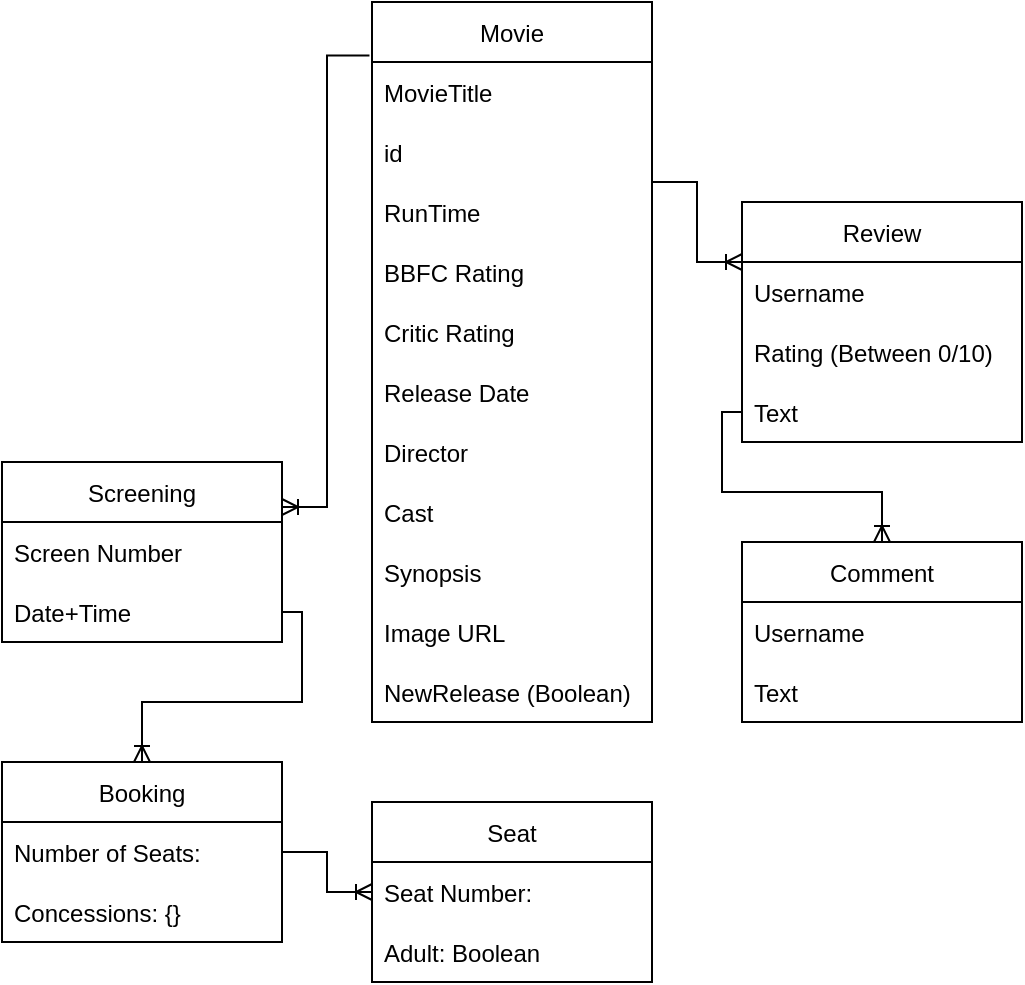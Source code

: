 <mxfile version="15.9.6" type="device"><diagram id="A0dSu0BQhiuB0bWfsTnR" name="Page-1"><mxGraphModel dx="1830" dy="1033" grid="1" gridSize="10" guides="1" tooltips="1" connect="1" arrows="1" fold="1" page="1" pageScale="1" pageWidth="850" pageHeight="1100" math="0" shadow="0"><root><mxCell id="0"/><mxCell id="1" parent="0"/><mxCell id="LzIIMlP0dTi5-FkGWKW--1" value="Booking" style="swimlane;fontStyle=0;childLayout=stackLayout;horizontal=1;startSize=30;horizontalStack=0;resizeParent=1;resizeParentMax=0;resizeLast=0;collapsible=1;marginBottom=0;" parent="1" vertex="1"><mxGeometry x="170" y="530" width="140" height="90" as="geometry"/></mxCell><mxCell id="LzIIMlP0dTi5-FkGWKW--2" value="Number of Seats:" style="text;strokeColor=none;fillColor=none;align=left;verticalAlign=middle;spacingLeft=4;spacingRight=4;overflow=hidden;points=[[0,0.5],[1,0.5]];portConstraint=eastwest;rotatable=0;" parent="LzIIMlP0dTi5-FkGWKW--1" vertex="1"><mxGeometry y="30" width="140" height="30" as="geometry"/></mxCell><mxCell id="LzIIMlP0dTi5-FkGWKW--4" value="Concessions: {}" style="text;strokeColor=none;fillColor=none;align=left;verticalAlign=middle;spacingLeft=4;spacingRight=4;overflow=hidden;points=[[0,0.5],[1,0.5]];portConstraint=eastwest;rotatable=0;" parent="LzIIMlP0dTi5-FkGWKW--1" vertex="1"><mxGeometry y="60" width="140" height="30" as="geometry"/></mxCell><mxCell id="LzIIMlP0dTi5-FkGWKW--5" value="Comment" style="swimlane;fontStyle=0;childLayout=stackLayout;horizontal=1;startSize=30;horizontalStack=0;resizeParent=1;resizeParentMax=0;resizeLast=0;collapsible=1;marginBottom=0;" parent="1" vertex="1"><mxGeometry x="540" y="420" width="140" height="90" as="geometry"/></mxCell><mxCell id="LzIIMlP0dTi5-FkGWKW--6" value="Username" style="text;strokeColor=none;fillColor=none;align=left;verticalAlign=middle;spacingLeft=4;spacingRight=4;overflow=hidden;points=[[0,0.5],[1,0.5]];portConstraint=eastwest;rotatable=0;" parent="LzIIMlP0dTi5-FkGWKW--5" vertex="1"><mxGeometry y="30" width="140" height="30" as="geometry"/></mxCell><mxCell id="LzIIMlP0dTi5-FkGWKW--7" value="Text" style="text;strokeColor=none;fillColor=none;align=left;verticalAlign=middle;spacingLeft=4;spacingRight=4;overflow=hidden;points=[[0,0.5],[1,0.5]];portConstraint=eastwest;rotatable=0;" parent="LzIIMlP0dTi5-FkGWKW--5" vertex="1"><mxGeometry y="60" width="140" height="30" as="geometry"/></mxCell><mxCell id="LzIIMlP0dTi5-FkGWKW--9" value="Screening" style="swimlane;fontStyle=0;childLayout=stackLayout;horizontal=1;startSize=30;horizontalStack=0;resizeParent=1;resizeParentMax=0;resizeLast=0;collapsible=1;marginBottom=0;" parent="1" vertex="1"><mxGeometry x="170" y="380" width="140" height="90" as="geometry"/></mxCell><mxCell id="LzIIMlP0dTi5-FkGWKW--10" value="Screen Number" style="text;strokeColor=none;fillColor=none;align=left;verticalAlign=middle;spacingLeft=4;spacingRight=4;overflow=hidden;points=[[0,0.5],[1,0.5]];portConstraint=eastwest;rotatable=0;" parent="LzIIMlP0dTi5-FkGWKW--9" vertex="1"><mxGeometry y="30" width="140" height="30" as="geometry"/></mxCell><mxCell id="LzIIMlP0dTi5-FkGWKW--11" value="Date+Time" style="text;strokeColor=none;fillColor=none;align=left;verticalAlign=middle;spacingLeft=4;spacingRight=4;overflow=hidden;points=[[0,0.5],[1,0.5]];portConstraint=eastwest;rotatable=0;" parent="LzIIMlP0dTi5-FkGWKW--9" vertex="1"><mxGeometry y="60" width="140" height="30" as="geometry"/></mxCell><mxCell id="LzIIMlP0dTi5-FkGWKW--13" value="Review" style="swimlane;fontStyle=0;childLayout=stackLayout;horizontal=1;startSize=30;horizontalStack=0;resizeParent=1;resizeParentMax=0;resizeLast=0;collapsible=1;marginBottom=0;" parent="1" vertex="1"><mxGeometry x="540" y="250" width="140" height="120" as="geometry"/></mxCell><mxCell id="LzIIMlP0dTi5-FkGWKW--14" value="Username" style="text;strokeColor=none;fillColor=none;align=left;verticalAlign=middle;spacingLeft=4;spacingRight=4;overflow=hidden;points=[[0,0.5],[1,0.5]];portConstraint=eastwest;rotatable=0;" parent="LzIIMlP0dTi5-FkGWKW--13" vertex="1"><mxGeometry y="30" width="140" height="30" as="geometry"/></mxCell><mxCell id="LzIIMlP0dTi5-FkGWKW--15" value="Rating (Between 0/10)" style="text;strokeColor=none;fillColor=none;align=left;verticalAlign=middle;spacingLeft=4;spacingRight=4;overflow=hidden;points=[[0,0.5],[1,0.5]];portConstraint=eastwest;rotatable=0;" parent="LzIIMlP0dTi5-FkGWKW--13" vertex="1"><mxGeometry y="60" width="140" height="30" as="geometry"/></mxCell><mxCell id="LzIIMlP0dTi5-FkGWKW--16" value="Text" style="text;strokeColor=none;fillColor=none;align=left;verticalAlign=middle;spacingLeft=4;spacingRight=4;overflow=hidden;points=[[0,0.5],[1,0.5]];portConstraint=eastwest;rotatable=0;" parent="LzIIMlP0dTi5-FkGWKW--13" vertex="1"><mxGeometry y="90" width="140" height="30" as="geometry"/></mxCell><mxCell id="LzIIMlP0dTi5-FkGWKW--17" value="Movie" style="swimlane;fontStyle=0;childLayout=stackLayout;horizontal=1;startSize=30;horizontalStack=0;resizeParent=1;resizeParentMax=0;resizeLast=0;collapsible=1;marginBottom=0;" parent="1" vertex="1"><mxGeometry x="355" y="150" width="140" height="360" as="geometry"/></mxCell><mxCell id="LzIIMlP0dTi5-FkGWKW--18" value="MovieTitle" style="text;strokeColor=none;fillColor=none;align=left;verticalAlign=middle;spacingLeft=4;spacingRight=4;overflow=hidden;points=[[0,0.5],[1,0.5]];portConstraint=eastwest;rotatable=0;" parent="LzIIMlP0dTi5-FkGWKW--17" vertex="1"><mxGeometry y="30" width="140" height="30" as="geometry"/></mxCell><mxCell id="rZH5cQTzMPYNWlL7GfKY-3" value="id" style="text;strokeColor=none;fillColor=none;align=left;verticalAlign=middle;spacingLeft=4;spacingRight=4;overflow=hidden;points=[[0,0.5],[1,0.5]];portConstraint=eastwest;rotatable=0;" parent="LzIIMlP0dTi5-FkGWKW--17" vertex="1"><mxGeometry y="60" width="140" height="30" as="geometry"/></mxCell><mxCell id="LzIIMlP0dTi5-FkGWKW--19" value="RunTime" style="text;strokeColor=none;fillColor=none;align=left;verticalAlign=middle;spacingLeft=4;spacingRight=4;overflow=hidden;points=[[0,0.5],[1,0.5]];portConstraint=eastwest;rotatable=0;" parent="LzIIMlP0dTi5-FkGWKW--17" vertex="1"><mxGeometry y="90" width="140" height="30" as="geometry"/></mxCell><mxCell id="LzIIMlP0dTi5-FkGWKW--20" value="BBFC Rating" style="text;strokeColor=none;fillColor=none;align=left;verticalAlign=middle;spacingLeft=4;spacingRight=4;overflow=hidden;points=[[0,0.5],[1,0.5]];portConstraint=eastwest;rotatable=0;" parent="LzIIMlP0dTi5-FkGWKW--17" vertex="1"><mxGeometry y="120" width="140" height="30" as="geometry"/></mxCell><mxCell id="LzIIMlP0dTi5-FkGWKW--35" value="Critic Rating" style="text;strokeColor=none;fillColor=none;align=left;verticalAlign=middle;spacingLeft=4;spacingRight=4;overflow=hidden;points=[[0,0.5],[1,0.5]];portConstraint=eastwest;rotatable=0;" parent="LzIIMlP0dTi5-FkGWKW--17" vertex="1"><mxGeometry y="150" width="140" height="30" as="geometry"/></mxCell><mxCell id="LzIIMlP0dTi5-FkGWKW--34" value="Release Date" style="text;strokeColor=none;fillColor=none;align=left;verticalAlign=middle;spacingLeft=4;spacingRight=4;overflow=hidden;points=[[0,0.5],[1,0.5]];portConstraint=eastwest;rotatable=0;" parent="LzIIMlP0dTi5-FkGWKW--17" vertex="1"><mxGeometry y="180" width="140" height="30" as="geometry"/></mxCell><mxCell id="LzIIMlP0dTi5-FkGWKW--36" value="Director" style="text;strokeColor=none;fillColor=none;align=left;verticalAlign=middle;spacingLeft=4;spacingRight=4;overflow=hidden;points=[[0,0.5],[1,0.5]];portConstraint=eastwest;rotatable=0;" parent="LzIIMlP0dTi5-FkGWKW--17" vertex="1"><mxGeometry y="210" width="140" height="30" as="geometry"/></mxCell><mxCell id="LzIIMlP0dTi5-FkGWKW--33" value="Cast" style="text;strokeColor=none;fillColor=none;align=left;verticalAlign=middle;spacingLeft=4;spacingRight=4;overflow=hidden;points=[[0,0.5],[1,0.5]];portConstraint=eastwest;rotatable=0;" parent="LzIIMlP0dTi5-FkGWKW--17" vertex="1"><mxGeometry y="240" width="140" height="30" as="geometry"/></mxCell><mxCell id="LzIIMlP0dTi5-FkGWKW--32" value="Synopsis" style="text;strokeColor=none;fillColor=none;align=left;verticalAlign=middle;spacingLeft=4;spacingRight=4;overflow=hidden;points=[[0,0.5],[1,0.5]];portConstraint=eastwest;rotatable=0;" parent="LzIIMlP0dTi5-FkGWKW--17" vertex="1"><mxGeometry y="270" width="140" height="30" as="geometry"/></mxCell><mxCell id="rZH5cQTzMPYNWlL7GfKY-1" value="Image URL" style="text;strokeColor=none;fillColor=none;align=left;verticalAlign=middle;spacingLeft=4;spacingRight=4;overflow=hidden;points=[[0,0.5],[1,0.5]];portConstraint=eastwest;rotatable=0;" parent="LzIIMlP0dTi5-FkGWKW--17" vertex="1"><mxGeometry y="300" width="140" height="30" as="geometry"/></mxCell><mxCell id="rZH5cQTzMPYNWlL7GfKY-2" value="NewRelease (Boolean)" style="text;strokeColor=none;fillColor=none;align=left;verticalAlign=middle;spacingLeft=4;spacingRight=4;overflow=hidden;points=[[0,0.5],[1,0.5]];portConstraint=eastwest;rotatable=0;" parent="LzIIMlP0dTi5-FkGWKW--17" vertex="1"><mxGeometry y="330" width="140" height="30" as="geometry"/></mxCell><mxCell id="LzIIMlP0dTi5-FkGWKW--21" value="" style="edgeStyle=orthogonalEdgeStyle;fontSize=12;html=1;endArrow=ERoneToMany;rounded=0;exitX=1;exitY=0.25;exitDx=0;exitDy=0;entryX=0;entryY=0.25;entryDx=0;entryDy=0;" parent="1" source="LzIIMlP0dTi5-FkGWKW--17" target="LzIIMlP0dTi5-FkGWKW--13" edge="1"><mxGeometry width="100" height="100" relative="1" as="geometry"><mxPoint x="700" y="260" as="sourcePoint"/><mxPoint x="800" y="160" as="targetPoint"/></mxGeometry></mxCell><mxCell id="LzIIMlP0dTi5-FkGWKW--24" value="" style="fontSize=12;html=1;endArrow=ERoneToMany;rounded=0;entryX=1;entryY=0.25;entryDx=0;entryDy=0;exitX=-0.009;exitY=-0.109;exitDx=0;exitDy=0;exitPerimeter=0;edgeStyle=orthogonalEdgeStyle;" parent="1" source="LzIIMlP0dTi5-FkGWKW--18" target="LzIIMlP0dTi5-FkGWKW--9" edge="1"><mxGeometry width="100" height="100" relative="1" as="geometry"><mxPoint x="350" y="300" as="sourcePoint"/><mxPoint x="470" y="480" as="targetPoint"/></mxGeometry></mxCell><mxCell id="LzIIMlP0dTi5-FkGWKW--25" value="" style="fontSize=12;html=1;endArrow=ERoneToMany;rounded=0;entryX=0.5;entryY=0;entryDx=0;entryDy=0;exitX=0;exitY=0.5;exitDx=0;exitDy=0;edgeStyle=orthogonalEdgeStyle;" parent="1" source="LzIIMlP0dTi5-FkGWKW--16" target="LzIIMlP0dTi5-FkGWKW--5" edge="1"><mxGeometry width="100" height="100" relative="1" as="geometry"><mxPoint x="720" y="510" as="sourcePoint"/><mxPoint x="660" y="520" as="targetPoint"/></mxGeometry></mxCell><mxCell id="LzIIMlP0dTi5-FkGWKW--26" value="" style="fontSize=12;html=1;endArrow=ERoneToMany;rounded=0;entryX=0.5;entryY=0;entryDx=0;entryDy=0;exitX=1;exitY=0.5;exitDx=0;exitDy=0;edgeStyle=orthogonalEdgeStyle;" parent="1" source="LzIIMlP0dTi5-FkGWKW--11" target="LzIIMlP0dTi5-FkGWKW--1" edge="1"><mxGeometry width="100" height="100" relative="1" as="geometry"><mxPoint x="270" y="570" as="sourcePoint"/><mxPoint x="490" y="600" as="targetPoint"/></mxGeometry></mxCell><mxCell id="LzIIMlP0dTi5-FkGWKW--27" value="Seat" style="swimlane;fontStyle=0;childLayout=stackLayout;horizontal=1;startSize=30;horizontalStack=0;resizeParent=1;resizeParentMax=0;resizeLast=0;collapsible=1;marginBottom=0;" parent="1" vertex="1"><mxGeometry x="355" y="550" width="140" height="90" as="geometry"/></mxCell><mxCell id="LzIIMlP0dTi5-FkGWKW--28" value="Seat Number:" style="text;strokeColor=none;fillColor=none;align=left;verticalAlign=middle;spacingLeft=4;spacingRight=4;overflow=hidden;points=[[0,0.5],[1,0.5]];portConstraint=eastwest;rotatable=0;" parent="LzIIMlP0dTi5-FkGWKW--27" vertex="1"><mxGeometry y="30" width="140" height="30" as="geometry"/></mxCell><mxCell id="LzIIMlP0dTi5-FkGWKW--37" value="Adult: Boolean" style="text;strokeColor=none;fillColor=none;align=left;verticalAlign=middle;spacingLeft=4;spacingRight=4;overflow=hidden;points=[[0,0.5],[1,0.5]];portConstraint=eastwest;rotatable=0;" parent="LzIIMlP0dTi5-FkGWKW--27" vertex="1"><mxGeometry y="60" width="140" height="30" as="geometry"/></mxCell><mxCell id="LzIIMlP0dTi5-FkGWKW--31" value="" style="edgeStyle=orthogonalEdgeStyle;fontSize=12;html=1;endArrow=ERoneToMany;rounded=0;exitX=1;exitY=0.5;exitDx=0;exitDy=0;entryX=0;entryY=0.5;entryDx=0;entryDy=0;" parent="1" source="LzIIMlP0dTi5-FkGWKW--2" target="LzIIMlP0dTi5-FkGWKW--28" edge="1"><mxGeometry width="100" height="100" relative="1" as="geometry"><mxPoint x="370" y="580" as="sourcePoint"/><mxPoint x="470" y="480" as="targetPoint"/></mxGeometry></mxCell></root></mxGraphModel></diagram></mxfile>